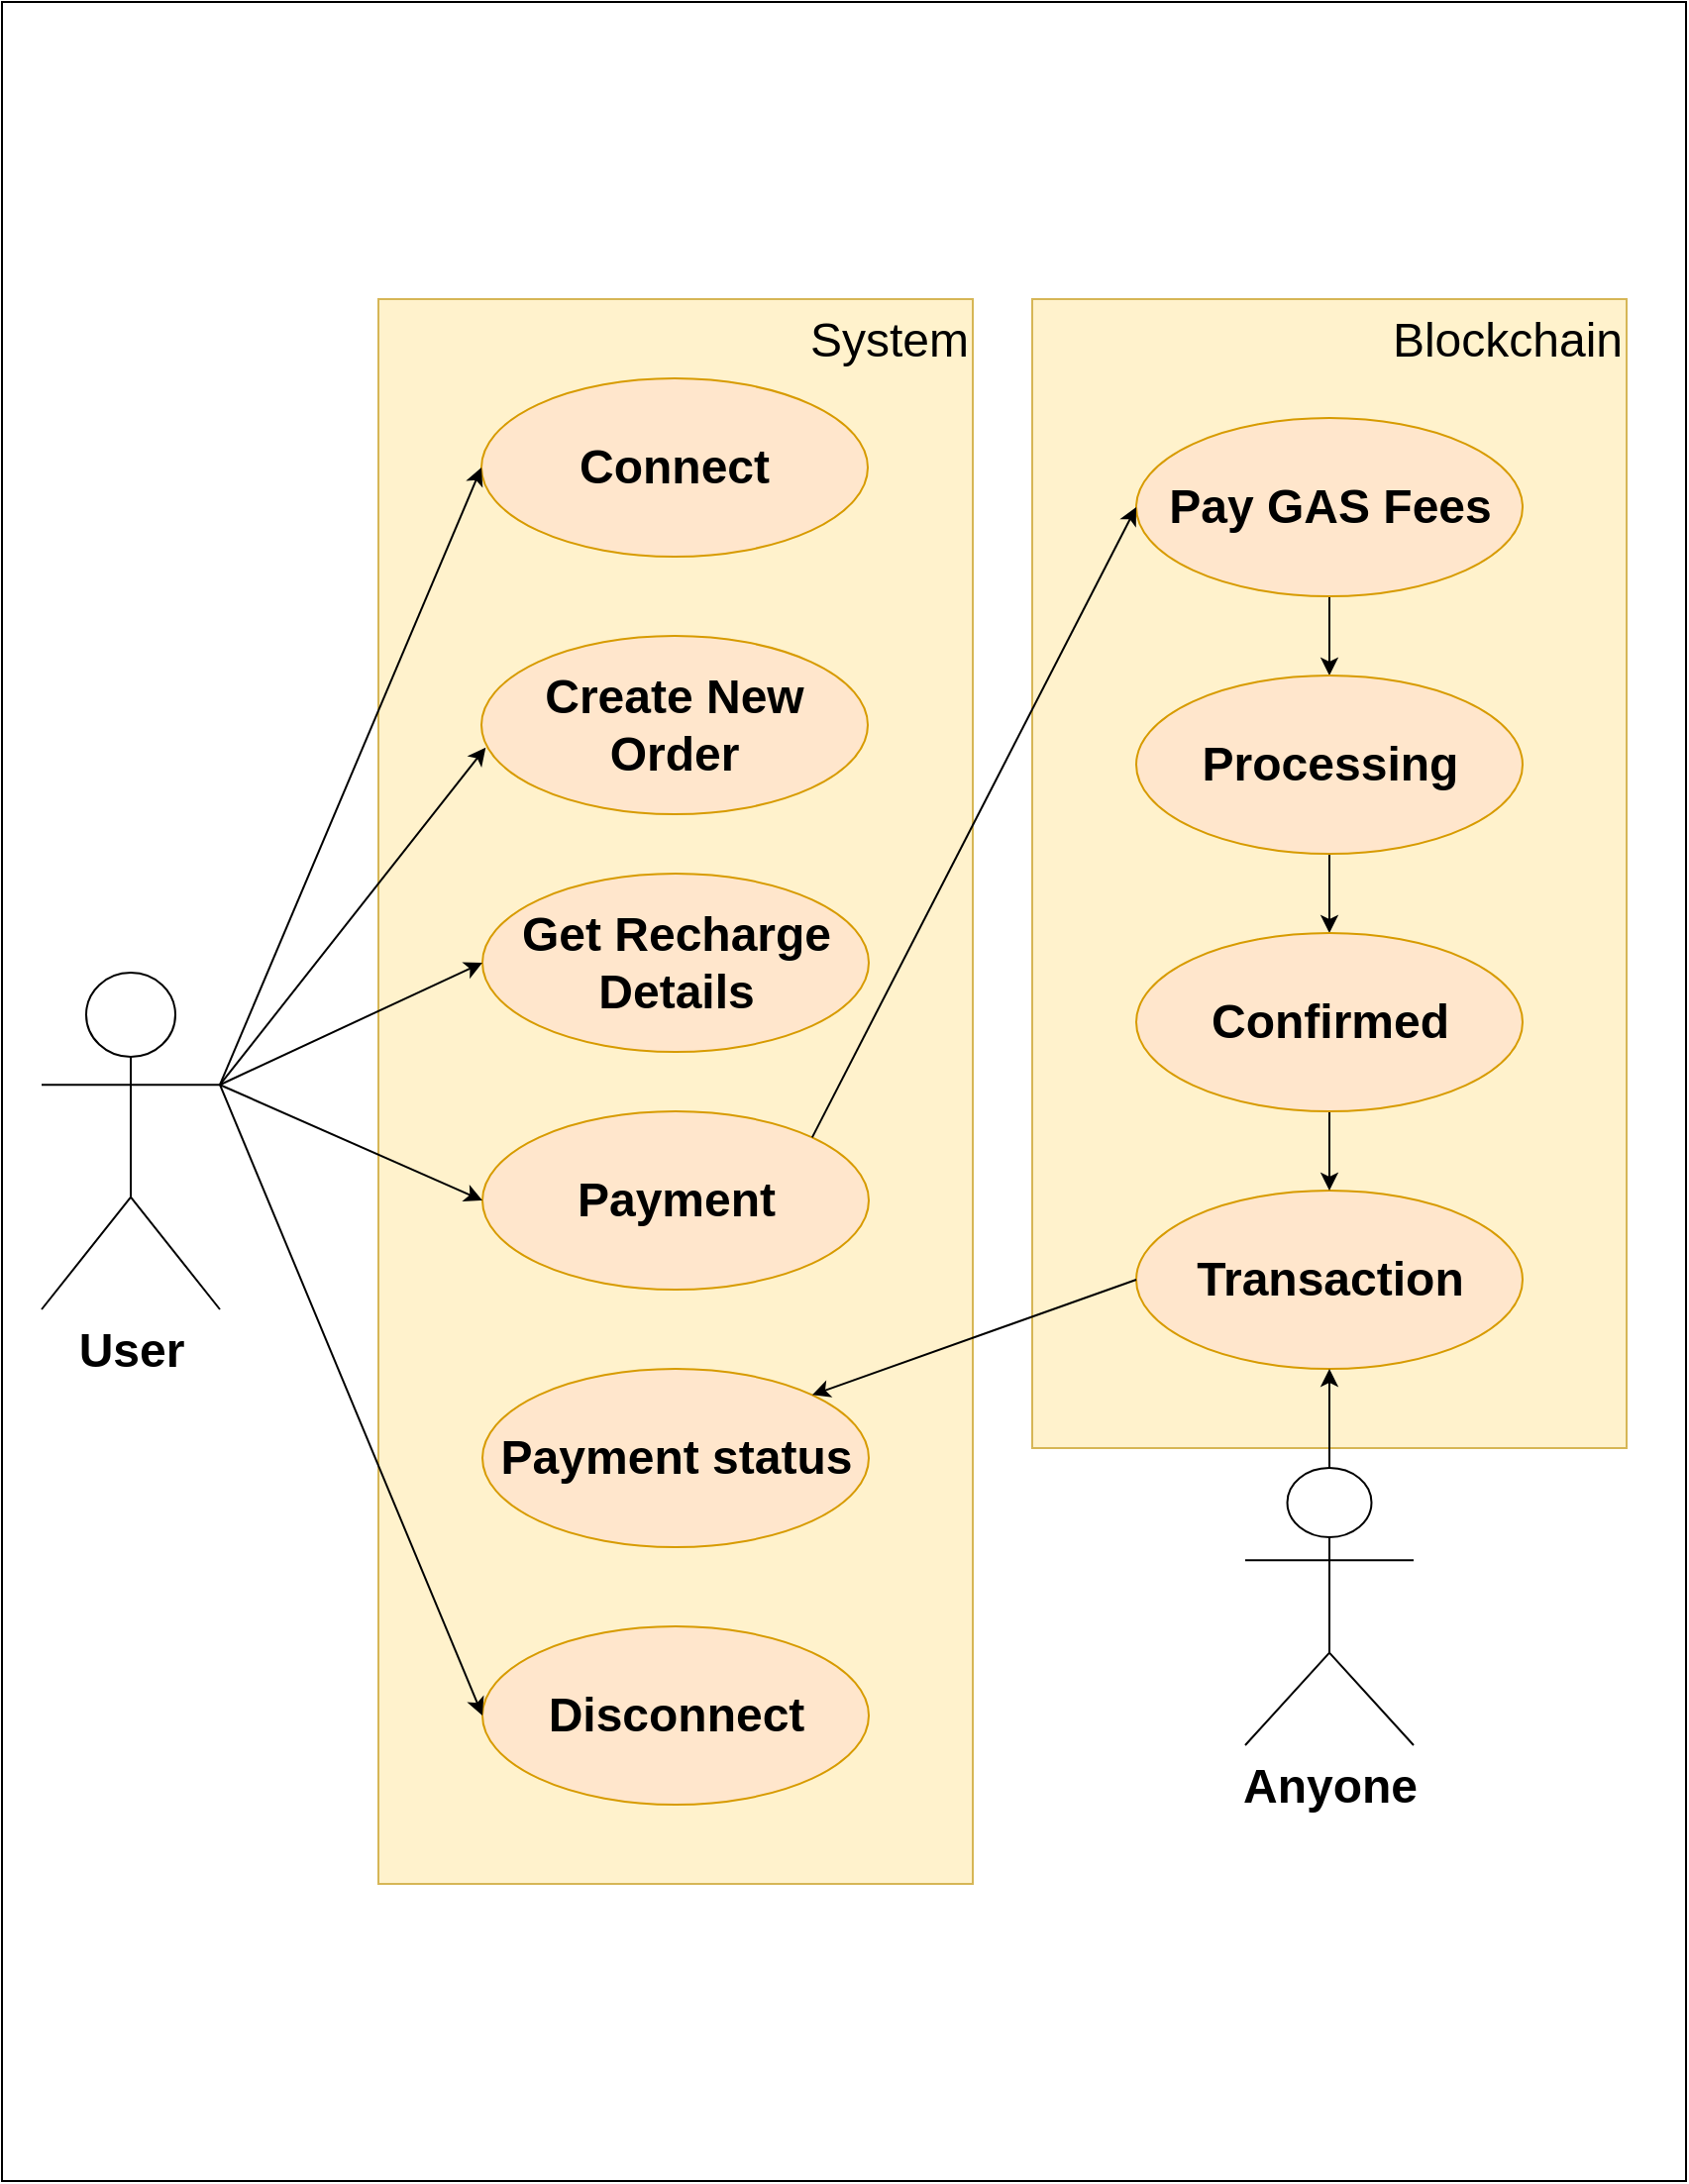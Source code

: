 <mxfile version="16.2.7" type="github">
  <diagram id="OMbUdAz9irHpYTL_801J" name="Page-1">
    <mxGraphModel dx="1720" dy="1175" grid="1" gridSize="10" guides="1" tooltips="1" connect="1" arrows="1" fold="1" page="1" pageScale="1" pageWidth="850" pageHeight="1100" math="0" shadow="0">
      <root>
        <mxCell id="0" />
        <mxCell id="1" parent="0" />
        <mxCell id="-gZxKVkSei5OvGP2EspD-1" value="" style="rounded=0;whiteSpace=wrap;html=1;labelBackgroundColor=#F8F9FA;fontSize=24;" vertex="1" parent="1">
          <mxGeometry width="850" height="1100" as="geometry" />
        </mxCell>
        <mxCell id="-gZxKVkSei5OvGP2EspD-2" value="&lt;span style=&quot;text-align: center&quot;&gt;System&lt;/span&gt;" style="rounded=0;whiteSpace=wrap;html=1;fontSize=24;fillColor=#fff2cc;strokeColor=#d6b656;align=right;verticalAlign=top;" vertex="1" parent="1">
          <mxGeometry x="190" y="150" width="300" height="800" as="geometry" />
        </mxCell>
        <mxCell id="-gZxKVkSei5OvGP2EspD-3" value="&lt;b&gt;Connect&lt;/b&gt;" style="ellipse;whiteSpace=wrap;html=1;fontSize=24;fillColor=#ffe6cc;strokeColor=#d79b00;" vertex="1" parent="1">
          <mxGeometry x="242" y="190" width="195" height="90" as="geometry" />
        </mxCell>
        <mxCell id="-gZxKVkSei5OvGP2EspD-4" value="&lt;b&gt;Disconnect&lt;/b&gt;" style="ellipse;whiteSpace=wrap;html=1;fontSize=24;fillColor=#ffe6cc;strokeColor=#d79b00;" vertex="1" parent="1">
          <mxGeometry x="242.5" y="820" width="195" height="90" as="geometry" />
        </mxCell>
        <mxCell id="-gZxKVkSei5OvGP2EspD-5" value="&lt;b&gt;Create New Order&lt;/b&gt;" style="ellipse;whiteSpace=wrap;html=1;fontSize=24;fillColor=#ffe6cc;strokeColor=#d79b00;" vertex="1" parent="1">
          <mxGeometry x="242" y="320" width="195" height="90" as="geometry" />
        </mxCell>
        <mxCell id="-gZxKVkSei5OvGP2EspD-6" value="&lt;b&gt;&lt;font style=&quot;font-size: 24px&quot;&gt;User&lt;/font&gt;&lt;/b&gt;" style="shape=umlActor;verticalLabelPosition=bottom;verticalAlign=top;html=1;outlineConnect=0;" vertex="1" parent="1">
          <mxGeometry x="20" y="490" width="90" height="170" as="geometry" />
        </mxCell>
        <mxCell id="-gZxKVkSei5OvGP2EspD-7" value="&lt;b&gt;Get Recharge Details&lt;/b&gt;" style="ellipse;whiteSpace=wrap;html=1;fontSize=24;fillColor=#ffe6cc;strokeColor=#d79b00;" vertex="1" parent="1">
          <mxGeometry x="242.5" y="440" width="195" height="90" as="geometry" />
        </mxCell>
        <mxCell id="-gZxKVkSei5OvGP2EspD-8" value="" style="endArrow=classic;html=1;rounded=0;fontSize=24;entryX=0;entryY=0.5;entryDx=0;entryDy=0;exitX=1;exitY=0.333;exitDx=0;exitDy=0;exitPerimeter=0;" edge="1" parent="1" source="-gZxKVkSei5OvGP2EspD-6" target="-gZxKVkSei5OvGP2EspD-3">
          <mxGeometry width="50" height="50" relative="1" as="geometry">
            <mxPoint x="190" y="390" as="sourcePoint" />
            <mxPoint x="440" y="430" as="targetPoint" />
          </mxGeometry>
        </mxCell>
        <mxCell id="-gZxKVkSei5OvGP2EspD-9" value="" style="endArrow=classic;html=1;rounded=0;fontSize=24;entryX=0.011;entryY=0.626;entryDx=0;entryDy=0;entryPerimeter=0;exitX=1;exitY=0.333;exitDx=0;exitDy=0;exitPerimeter=0;" edge="1" parent="1" source="-gZxKVkSei5OvGP2EspD-6" target="-gZxKVkSei5OvGP2EspD-5">
          <mxGeometry width="50" height="50" relative="1" as="geometry">
            <mxPoint x="200" y="490" as="sourcePoint" />
            <mxPoint x="440" y="430" as="targetPoint" />
          </mxGeometry>
        </mxCell>
        <mxCell id="-gZxKVkSei5OvGP2EspD-10" value="" style="endArrow=classic;html=1;rounded=0;fontSize=24;exitX=1;exitY=0.333;exitDx=0;exitDy=0;exitPerimeter=0;entryX=0;entryY=0.5;entryDx=0;entryDy=0;" edge="1" parent="1" source="-gZxKVkSei5OvGP2EspD-6" target="-gZxKVkSei5OvGP2EspD-7">
          <mxGeometry width="50" height="50" relative="1" as="geometry">
            <mxPoint x="390" y="480" as="sourcePoint" />
            <mxPoint x="440" y="430" as="targetPoint" />
          </mxGeometry>
        </mxCell>
        <mxCell id="-gZxKVkSei5OvGP2EspD-11" value="" style="endArrow=classic;html=1;rounded=0;fontSize=24;exitX=1;exitY=0.333;exitDx=0;exitDy=0;exitPerimeter=0;entryX=0;entryY=0.5;entryDx=0;entryDy=0;" edge="1" parent="1" source="-gZxKVkSei5OvGP2EspD-6" target="-gZxKVkSei5OvGP2EspD-4">
          <mxGeometry width="50" height="50" relative="1" as="geometry">
            <mxPoint x="170" y="540" as="sourcePoint" />
            <mxPoint x="440" y="430" as="targetPoint" />
          </mxGeometry>
        </mxCell>
        <mxCell id="-gZxKVkSei5OvGP2EspD-12" value="&lt;b&gt;Payment&lt;/b&gt;" style="ellipse;whiteSpace=wrap;html=1;fontSize=24;fillColor=#ffe6cc;strokeColor=#d79b00;" vertex="1" parent="1">
          <mxGeometry x="242.5" y="560" width="195" height="90" as="geometry" />
        </mxCell>
        <mxCell id="-gZxKVkSei5OvGP2EspD-13" value="" style="endArrow=classic;html=1;rounded=0;fontSize=24;exitX=1;exitY=0.333;exitDx=0;exitDy=0;exitPerimeter=0;entryX=0;entryY=0.5;entryDx=0;entryDy=0;" edge="1" parent="1" source="-gZxKVkSei5OvGP2EspD-6" target="-gZxKVkSei5OvGP2EspD-12">
          <mxGeometry width="50" height="50" relative="1" as="geometry">
            <mxPoint x="390" y="560" as="sourcePoint" />
            <mxPoint x="440" y="510" as="targetPoint" />
          </mxGeometry>
        </mxCell>
        <mxCell id="-gZxKVkSei5OvGP2EspD-14" value="Blockchain" style="rounded=0;whiteSpace=wrap;html=1;fontSize=24;fillColor=#fff2cc;strokeColor=#d6b656;align=right;verticalAlign=top;" vertex="1" parent="1">
          <mxGeometry x="520" y="150" width="300" height="580" as="geometry" />
        </mxCell>
        <mxCell id="-gZxKVkSei5OvGP2EspD-15" style="edgeStyle=orthogonalEdgeStyle;rounded=0;orthogonalLoop=1;jettySize=auto;html=1;exitX=0.5;exitY=1;exitDx=0;exitDy=0;entryX=0.5;entryY=0;entryDx=0;entryDy=0;fontSize=24;" edge="1" parent="1" source="-gZxKVkSei5OvGP2EspD-16" target="-gZxKVkSei5OvGP2EspD-19">
          <mxGeometry relative="1" as="geometry" />
        </mxCell>
        <mxCell id="-gZxKVkSei5OvGP2EspD-16" value="&lt;b&gt;Pay GAS&amp;nbsp;Fees&lt;/b&gt;" style="ellipse;whiteSpace=wrap;html=1;fontSize=24;fillColor=#ffe6cc;strokeColor=#d79b00;" vertex="1" parent="1">
          <mxGeometry x="572.5" y="210" width="195" height="90" as="geometry" />
        </mxCell>
        <mxCell id="-gZxKVkSei5OvGP2EspD-17" value="" style="endArrow=classic;html=1;rounded=0;fontSize=24;entryX=0;entryY=0.5;entryDx=0;entryDy=0;exitX=1;exitY=0;exitDx=0;exitDy=0;" edge="1" parent="1" source="-gZxKVkSei5OvGP2EspD-12" target="-gZxKVkSei5OvGP2EspD-16">
          <mxGeometry width="50" height="50" relative="1" as="geometry">
            <mxPoint x="390" y="530" as="sourcePoint" />
            <mxPoint x="440" y="480" as="targetPoint" />
          </mxGeometry>
        </mxCell>
        <mxCell id="-gZxKVkSei5OvGP2EspD-18" style="edgeStyle=orthogonalEdgeStyle;rounded=0;orthogonalLoop=1;jettySize=auto;html=1;exitX=0.5;exitY=1;exitDx=0;exitDy=0;entryX=0.5;entryY=0;entryDx=0;entryDy=0;fontSize=24;" edge="1" parent="1" source="-gZxKVkSei5OvGP2EspD-19" target="-gZxKVkSei5OvGP2EspD-24">
          <mxGeometry relative="1" as="geometry" />
        </mxCell>
        <mxCell id="-gZxKVkSei5OvGP2EspD-19" value="&lt;b&gt;Processing&lt;/b&gt;" style="ellipse;whiteSpace=wrap;html=1;fontSize=24;fillColor=#ffe6cc;strokeColor=#d79b00;" vertex="1" parent="1">
          <mxGeometry x="572.5" y="340" width="195" height="90" as="geometry" />
        </mxCell>
        <mxCell id="-gZxKVkSei5OvGP2EspD-20" value="&lt;b&gt;Transaction&lt;/b&gt;" style="ellipse;whiteSpace=wrap;html=1;fontSize=24;fillColor=#ffe6cc;strokeColor=#d79b00;" vertex="1" parent="1">
          <mxGeometry x="572.5" y="600" width="195" height="90" as="geometry" />
        </mxCell>
        <mxCell id="-gZxKVkSei5OvGP2EspD-21" value="&lt;b&gt;Payment status&lt;/b&gt;" style="ellipse;whiteSpace=wrap;html=1;fontSize=24;fillColor=#ffe6cc;strokeColor=#d79b00;" vertex="1" parent="1">
          <mxGeometry x="242.5" y="690" width="195" height="90" as="geometry" />
        </mxCell>
        <mxCell id="-gZxKVkSei5OvGP2EspD-22" value="" style="endArrow=classic;html=1;rounded=0;fontSize=24;entryX=1;entryY=0;entryDx=0;entryDy=0;exitX=0;exitY=0.5;exitDx=0;exitDy=0;" edge="1" parent="1" source="-gZxKVkSei5OvGP2EspD-20" target="-gZxKVkSei5OvGP2EspD-21">
          <mxGeometry width="50" height="50" relative="1" as="geometry">
            <mxPoint x="390" y="560" as="sourcePoint" />
            <mxPoint x="440" y="510" as="targetPoint" />
          </mxGeometry>
        </mxCell>
        <mxCell id="-gZxKVkSei5OvGP2EspD-23" style="edgeStyle=orthogonalEdgeStyle;rounded=0;orthogonalLoop=1;jettySize=auto;html=1;exitX=0.5;exitY=1;exitDx=0;exitDy=0;fontSize=24;" edge="1" parent="1" source="-gZxKVkSei5OvGP2EspD-24" target="-gZxKVkSei5OvGP2EspD-20">
          <mxGeometry relative="1" as="geometry" />
        </mxCell>
        <mxCell id="-gZxKVkSei5OvGP2EspD-24" value="&lt;b&gt;Confirmed&lt;/b&gt;" style="ellipse;whiteSpace=wrap;html=1;fontSize=24;fillColor=#ffe6cc;strokeColor=#d79b00;" vertex="1" parent="1">
          <mxGeometry x="572.5" y="470" width="195" height="90" as="geometry" />
        </mxCell>
        <mxCell id="-gZxKVkSei5OvGP2EspD-25" value="&lt;span style=&quot;font-size: 24px&quot;&gt;&lt;b&gt;Anyone&lt;/b&gt;&lt;/span&gt;" style="shape=umlActor;verticalLabelPosition=bottom;verticalAlign=top;html=1;outlineConnect=0;" vertex="1" parent="1">
          <mxGeometry x="627.5" y="740" width="85" height="140" as="geometry" />
        </mxCell>
        <mxCell id="-gZxKVkSei5OvGP2EspD-26" value="" style="endArrow=classic;html=1;rounded=0;fontSize=24;exitX=0.5;exitY=0;exitDx=0;exitDy=0;exitPerimeter=0;" edge="1" parent="1" source="-gZxKVkSei5OvGP2EspD-25" target="-gZxKVkSei5OvGP2EspD-20">
          <mxGeometry width="50" height="50" relative="1" as="geometry">
            <mxPoint x="210" y="600" as="sourcePoint" />
            <mxPoint x="260" y="550" as="targetPoint" />
          </mxGeometry>
        </mxCell>
      </root>
    </mxGraphModel>
  </diagram>
</mxfile>
